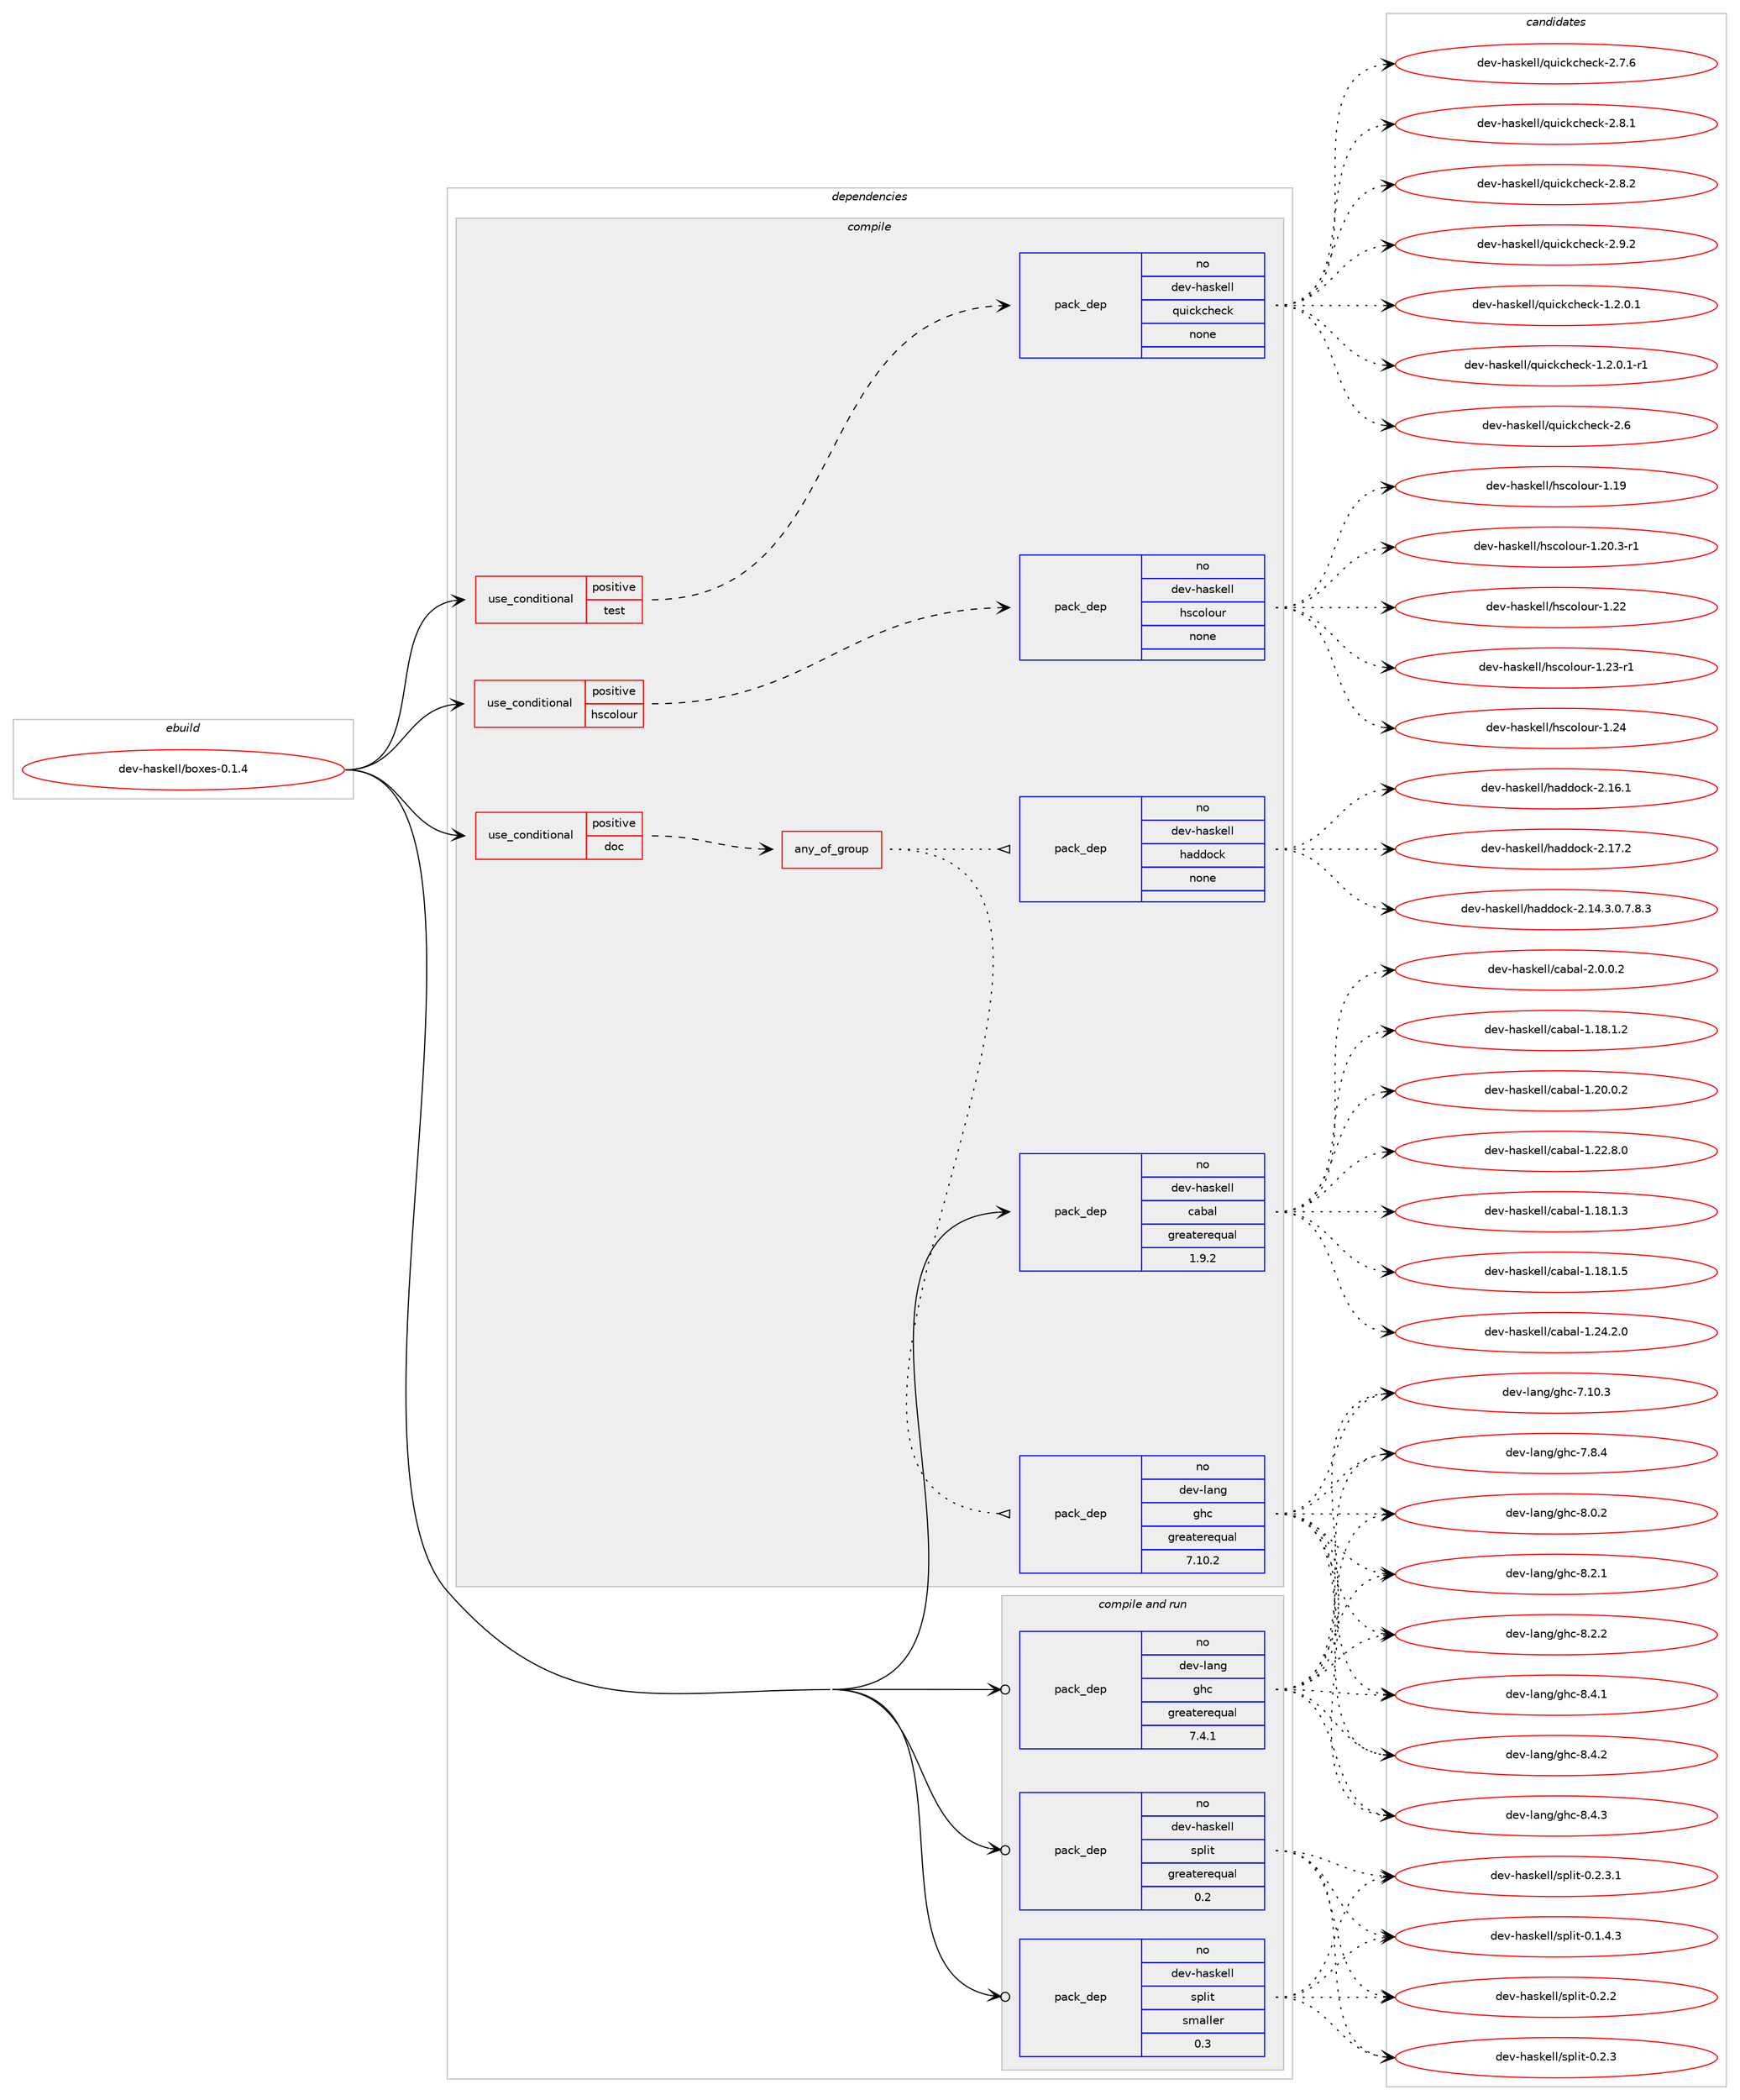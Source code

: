 digraph prolog {

# *************
# Graph options
# *************

newrank=true;
concentrate=true;
compound=true;
graph [rankdir=LR,fontname=Helvetica,fontsize=10,ranksep=1.5];#, ranksep=2.5, nodesep=0.2];
edge  [arrowhead=vee];
node  [fontname=Helvetica,fontsize=10];

# **********
# The ebuild
# **********

subgraph cluster_leftcol {
color=gray;
rank=same;
label=<<i>ebuild</i>>;
id [label="dev-haskell/boxes-0.1.4", color=red, width=4, href="../dev-haskell/boxes-0.1.4.svg"];
}

# ****************
# The dependencies
# ****************

subgraph cluster_midcol {
color=gray;
label=<<i>dependencies</i>>;
subgraph cluster_compile {
fillcolor="#eeeeee";
style=filled;
label=<<i>compile</i>>;
subgraph cond358807 {
dependency1327606 [label=<<TABLE BORDER="0" CELLBORDER="1" CELLSPACING="0" CELLPADDING="4"><TR><TD ROWSPAN="3" CELLPADDING="10">use_conditional</TD></TR><TR><TD>positive</TD></TR><TR><TD>doc</TD></TR></TABLE>>, shape=none, color=red];
subgraph any20607 {
dependency1327607 [label=<<TABLE BORDER="0" CELLBORDER="1" CELLSPACING="0" CELLPADDING="4"><TR><TD CELLPADDING="10">any_of_group</TD></TR></TABLE>>, shape=none, color=red];subgraph pack947640 {
dependency1327608 [label=<<TABLE BORDER="0" CELLBORDER="1" CELLSPACING="0" CELLPADDING="4" WIDTH="220"><TR><TD ROWSPAN="6" CELLPADDING="30">pack_dep</TD></TR><TR><TD WIDTH="110">no</TD></TR><TR><TD>dev-haskell</TD></TR><TR><TD>haddock</TD></TR><TR><TD>none</TD></TR><TR><TD></TD></TR></TABLE>>, shape=none, color=blue];
}
dependency1327607:e -> dependency1327608:w [weight=20,style="dotted",arrowhead="oinv"];
subgraph pack947641 {
dependency1327609 [label=<<TABLE BORDER="0" CELLBORDER="1" CELLSPACING="0" CELLPADDING="4" WIDTH="220"><TR><TD ROWSPAN="6" CELLPADDING="30">pack_dep</TD></TR><TR><TD WIDTH="110">no</TD></TR><TR><TD>dev-lang</TD></TR><TR><TD>ghc</TD></TR><TR><TD>greaterequal</TD></TR><TR><TD>7.10.2</TD></TR></TABLE>>, shape=none, color=blue];
}
dependency1327607:e -> dependency1327609:w [weight=20,style="dotted",arrowhead="oinv"];
}
dependency1327606:e -> dependency1327607:w [weight=20,style="dashed",arrowhead="vee"];
}
id:e -> dependency1327606:w [weight=20,style="solid",arrowhead="vee"];
subgraph cond358808 {
dependency1327610 [label=<<TABLE BORDER="0" CELLBORDER="1" CELLSPACING="0" CELLPADDING="4"><TR><TD ROWSPAN="3" CELLPADDING="10">use_conditional</TD></TR><TR><TD>positive</TD></TR><TR><TD>hscolour</TD></TR></TABLE>>, shape=none, color=red];
subgraph pack947642 {
dependency1327611 [label=<<TABLE BORDER="0" CELLBORDER="1" CELLSPACING="0" CELLPADDING="4" WIDTH="220"><TR><TD ROWSPAN="6" CELLPADDING="30">pack_dep</TD></TR><TR><TD WIDTH="110">no</TD></TR><TR><TD>dev-haskell</TD></TR><TR><TD>hscolour</TD></TR><TR><TD>none</TD></TR><TR><TD></TD></TR></TABLE>>, shape=none, color=blue];
}
dependency1327610:e -> dependency1327611:w [weight=20,style="dashed",arrowhead="vee"];
}
id:e -> dependency1327610:w [weight=20,style="solid",arrowhead="vee"];
subgraph cond358809 {
dependency1327612 [label=<<TABLE BORDER="0" CELLBORDER="1" CELLSPACING="0" CELLPADDING="4"><TR><TD ROWSPAN="3" CELLPADDING="10">use_conditional</TD></TR><TR><TD>positive</TD></TR><TR><TD>test</TD></TR></TABLE>>, shape=none, color=red];
subgraph pack947643 {
dependency1327613 [label=<<TABLE BORDER="0" CELLBORDER="1" CELLSPACING="0" CELLPADDING="4" WIDTH="220"><TR><TD ROWSPAN="6" CELLPADDING="30">pack_dep</TD></TR><TR><TD WIDTH="110">no</TD></TR><TR><TD>dev-haskell</TD></TR><TR><TD>quickcheck</TD></TR><TR><TD>none</TD></TR><TR><TD></TD></TR></TABLE>>, shape=none, color=blue];
}
dependency1327612:e -> dependency1327613:w [weight=20,style="dashed",arrowhead="vee"];
}
id:e -> dependency1327612:w [weight=20,style="solid",arrowhead="vee"];
subgraph pack947644 {
dependency1327614 [label=<<TABLE BORDER="0" CELLBORDER="1" CELLSPACING="0" CELLPADDING="4" WIDTH="220"><TR><TD ROWSPAN="6" CELLPADDING="30">pack_dep</TD></TR><TR><TD WIDTH="110">no</TD></TR><TR><TD>dev-haskell</TD></TR><TR><TD>cabal</TD></TR><TR><TD>greaterequal</TD></TR><TR><TD>1.9.2</TD></TR></TABLE>>, shape=none, color=blue];
}
id:e -> dependency1327614:w [weight=20,style="solid",arrowhead="vee"];
}
subgraph cluster_compileandrun {
fillcolor="#eeeeee";
style=filled;
label=<<i>compile and run</i>>;
subgraph pack947645 {
dependency1327615 [label=<<TABLE BORDER="0" CELLBORDER="1" CELLSPACING="0" CELLPADDING="4" WIDTH="220"><TR><TD ROWSPAN="6" CELLPADDING="30">pack_dep</TD></TR><TR><TD WIDTH="110">no</TD></TR><TR><TD>dev-haskell</TD></TR><TR><TD>split</TD></TR><TR><TD>greaterequal</TD></TR><TR><TD>0.2</TD></TR></TABLE>>, shape=none, color=blue];
}
id:e -> dependency1327615:w [weight=20,style="solid",arrowhead="odotvee"];
subgraph pack947646 {
dependency1327616 [label=<<TABLE BORDER="0" CELLBORDER="1" CELLSPACING="0" CELLPADDING="4" WIDTH="220"><TR><TD ROWSPAN="6" CELLPADDING="30">pack_dep</TD></TR><TR><TD WIDTH="110">no</TD></TR><TR><TD>dev-haskell</TD></TR><TR><TD>split</TD></TR><TR><TD>smaller</TD></TR><TR><TD>0.3</TD></TR></TABLE>>, shape=none, color=blue];
}
id:e -> dependency1327616:w [weight=20,style="solid",arrowhead="odotvee"];
subgraph pack947647 {
dependency1327617 [label=<<TABLE BORDER="0" CELLBORDER="1" CELLSPACING="0" CELLPADDING="4" WIDTH="220"><TR><TD ROWSPAN="6" CELLPADDING="30">pack_dep</TD></TR><TR><TD WIDTH="110">no</TD></TR><TR><TD>dev-lang</TD></TR><TR><TD>ghc</TD></TR><TR><TD>greaterequal</TD></TR><TR><TD>7.4.1</TD></TR></TABLE>>, shape=none, color=blue];
}
id:e -> dependency1327617:w [weight=20,style="solid",arrowhead="odotvee"];
}
subgraph cluster_run {
fillcolor="#eeeeee";
style=filled;
label=<<i>run</i>>;
}
}

# **************
# The candidates
# **************

subgraph cluster_choices {
rank=same;
color=gray;
label=<<i>candidates</i>>;

subgraph choice947640 {
color=black;
nodesep=1;
choice1001011184510497115107101108108471049710010011199107455046495246514648465546564651 [label="dev-haskell/haddock-2.14.3.0.7.8.3", color=red, width=4,href="../dev-haskell/haddock-2.14.3.0.7.8.3.svg"];
choice100101118451049711510710110810847104971001001119910745504649544649 [label="dev-haskell/haddock-2.16.1", color=red, width=4,href="../dev-haskell/haddock-2.16.1.svg"];
choice100101118451049711510710110810847104971001001119910745504649554650 [label="dev-haskell/haddock-2.17.2", color=red, width=4,href="../dev-haskell/haddock-2.17.2.svg"];
dependency1327608:e -> choice1001011184510497115107101108108471049710010011199107455046495246514648465546564651:w [style=dotted,weight="100"];
dependency1327608:e -> choice100101118451049711510710110810847104971001001119910745504649544649:w [style=dotted,weight="100"];
dependency1327608:e -> choice100101118451049711510710110810847104971001001119910745504649554650:w [style=dotted,weight="100"];
}
subgraph choice947641 {
color=black;
nodesep=1;
choice1001011184510897110103471031049945554649484651 [label="dev-lang/ghc-7.10.3", color=red, width=4,href="../dev-lang/ghc-7.10.3.svg"];
choice10010111845108971101034710310499455546564652 [label="dev-lang/ghc-7.8.4", color=red, width=4,href="../dev-lang/ghc-7.8.4.svg"];
choice10010111845108971101034710310499455646484650 [label="dev-lang/ghc-8.0.2", color=red, width=4,href="../dev-lang/ghc-8.0.2.svg"];
choice10010111845108971101034710310499455646504649 [label="dev-lang/ghc-8.2.1", color=red, width=4,href="../dev-lang/ghc-8.2.1.svg"];
choice10010111845108971101034710310499455646504650 [label="dev-lang/ghc-8.2.2", color=red, width=4,href="../dev-lang/ghc-8.2.2.svg"];
choice10010111845108971101034710310499455646524649 [label="dev-lang/ghc-8.4.1", color=red, width=4,href="../dev-lang/ghc-8.4.1.svg"];
choice10010111845108971101034710310499455646524650 [label="dev-lang/ghc-8.4.2", color=red, width=4,href="../dev-lang/ghc-8.4.2.svg"];
choice10010111845108971101034710310499455646524651 [label="dev-lang/ghc-8.4.3", color=red, width=4,href="../dev-lang/ghc-8.4.3.svg"];
dependency1327609:e -> choice1001011184510897110103471031049945554649484651:w [style=dotted,weight="100"];
dependency1327609:e -> choice10010111845108971101034710310499455546564652:w [style=dotted,weight="100"];
dependency1327609:e -> choice10010111845108971101034710310499455646484650:w [style=dotted,weight="100"];
dependency1327609:e -> choice10010111845108971101034710310499455646504649:w [style=dotted,weight="100"];
dependency1327609:e -> choice10010111845108971101034710310499455646504650:w [style=dotted,weight="100"];
dependency1327609:e -> choice10010111845108971101034710310499455646524649:w [style=dotted,weight="100"];
dependency1327609:e -> choice10010111845108971101034710310499455646524650:w [style=dotted,weight="100"];
dependency1327609:e -> choice10010111845108971101034710310499455646524651:w [style=dotted,weight="100"];
}
subgraph choice947642 {
color=black;
nodesep=1;
choice100101118451049711510710110810847104115991111081111171144549464957 [label="dev-haskell/hscolour-1.19", color=red, width=4,href="../dev-haskell/hscolour-1.19.svg"];
choice10010111845104971151071011081084710411599111108111117114454946504846514511449 [label="dev-haskell/hscolour-1.20.3-r1", color=red, width=4,href="../dev-haskell/hscolour-1.20.3-r1.svg"];
choice100101118451049711510710110810847104115991111081111171144549465050 [label="dev-haskell/hscolour-1.22", color=red, width=4,href="../dev-haskell/hscolour-1.22.svg"];
choice1001011184510497115107101108108471041159911110811111711445494650514511449 [label="dev-haskell/hscolour-1.23-r1", color=red, width=4,href="../dev-haskell/hscolour-1.23-r1.svg"];
choice100101118451049711510710110810847104115991111081111171144549465052 [label="dev-haskell/hscolour-1.24", color=red, width=4,href="../dev-haskell/hscolour-1.24.svg"];
dependency1327611:e -> choice100101118451049711510710110810847104115991111081111171144549464957:w [style=dotted,weight="100"];
dependency1327611:e -> choice10010111845104971151071011081084710411599111108111117114454946504846514511449:w [style=dotted,weight="100"];
dependency1327611:e -> choice100101118451049711510710110810847104115991111081111171144549465050:w [style=dotted,weight="100"];
dependency1327611:e -> choice1001011184510497115107101108108471041159911110811111711445494650514511449:w [style=dotted,weight="100"];
dependency1327611:e -> choice100101118451049711510710110810847104115991111081111171144549465052:w [style=dotted,weight="100"];
}
subgraph choice947643 {
color=black;
nodesep=1;
choice1001011184510497115107101108108471131171059910799104101991074549465046484649 [label="dev-haskell/quickcheck-1.2.0.1", color=red, width=4,href="../dev-haskell/quickcheck-1.2.0.1.svg"];
choice10010111845104971151071011081084711311710599107991041019910745494650464846494511449 [label="dev-haskell/quickcheck-1.2.0.1-r1", color=red, width=4,href="../dev-haskell/quickcheck-1.2.0.1-r1.svg"];
choice10010111845104971151071011081084711311710599107991041019910745504654 [label="dev-haskell/quickcheck-2.6", color=red, width=4,href="../dev-haskell/quickcheck-2.6.svg"];
choice100101118451049711510710110810847113117105991079910410199107455046554654 [label="dev-haskell/quickcheck-2.7.6", color=red, width=4,href="../dev-haskell/quickcheck-2.7.6.svg"];
choice100101118451049711510710110810847113117105991079910410199107455046564649 [label="dev-haskell/quickcheck-2.8.1", color=red, width=4,href="../dev-haskell/quickcheck-2.8.1.svg"];
choice100101118451049711510710110810847113117105991079910410199107455046564650 [label="dev-haskell/quickcheck-2.8.2", color=red, width=4,href="../dev-haskell/quickcheck-2.8.2.svg"];
choice100101118451049711510710110810847113117105991079910410199107455046574650 [label="dev-haskell/quickcheck-2.9.2", color=red, width=4,href="../dev-haskell/quickcheck-2.9.2.svg"];
dependency1327613:e -> choice1001011184510497115107101108108471131171059910799104101991074549465046484649:w [style=dotted,weight="100"];
dependency1327613:e -> choice10010111845104971151071011081084711311710599107991041019910745494650464846494511449:w [style=dotted,weight="100"];
dependency1327613:e -> choice10010111845104971151071011081084711311710599107991041019910745504654:w [style=dotted,weight="100"];
dependency1327613:e -> choice100101118451049711510710110810847113117105991079910410199107455046554654:w [style=dotted,weight="100"];
dependency1327613:e -> choice100101118451049711510710110810847113117105991079910410199107455046564649:w [style=dotted,weight="100"];
dependency1327613:e -> choice100101118451049711510710110810847113117105991079910410199107455046564650:w [style=dotted,weight="100"];
dependency1327613:e -> choice100101118451049711510710110810847113117105991079910410199107455046574650:w [style=dotted,weight="100"];
}
subgraph choice947644 {
color=black;
nodesep=1;
choice10010111845104971151071011081084799979897108454946495646494650 [label="dev-haskell/cabal-1.18.1.2", color=red, width=4,href="../dev-haskell/cabal-1.18.1.2.svg"];
choice10010111845104971151071011081084799979897108454946495646494651 [label="dev-haskell/cabal-1.18.1.3", color=red, width=4,href="../dev-haskell/cabal-1.18.1.3.svg"];
choice10010111845104971151071011081084799979897108454946495646494653 [label="dev-haskell/cabal-1.18.1.5", color=red, width=4,href="../dev-haskell/cabal-1.18.1.5.svg"];
choice10010111845104971151071011081084799979897108454946504846484650 [label="dev-haskell/cabal-1.20.0.2", color=red, width=4,href="../dev-haskell/cabal-1.20.0.2.svg"];
choice10010111845104971151071011081084799979897108454946505046564648 [label="dev-haskell/cabal-1.22.8.0", color=red, width=4,href="../dev-haskell/cabal-1.22.8.0.svg"];
choice10010111845104971151071011081084799979897108454946505246504648 [label="dev-haskell/cabal-1.24.2.0", color=red, width=4,href="../dev-haskell/cabal-1.24.2.0.svg"];
choice100101118451049711510710110810847999798971084550464846484650 [label="dev-haskell/cabal-2.0.0.2", color=red, width=4,href="../dev-haskell/cabal-2.0.0.2.svg"];
dependency1327614:e -> choice10010111845104971151071011081084799979897108454946495646494650:w [style=dotted,weight="100"];
dependency1327614:e -> choice10010111845104971151071011081084799979897108454946495646494651:w [style=dotted,weight="100"];
dependency1327614:e -> choice10010111845104971151071011081084799979897108454946495646494653:w [style=dotted,weight="100"];
dependency1327614:e -> choice10010111845104971151071011081084799979897108454946504846484650:w [style=dotted,weight="100"];
dependency1327614:e -> choice10010111845104971151071011081084799979897108454946505046564648:w [style=dotted,weight="100"];
dependency1327614:e -> choice10010111845104971151071011081084799979897108454946505246504648:w [style=dotted,weight="100"];
dependency1327614:e -> choice100101118451049711510710110810847999798971084550464846484650:w [style=dotted,weight="100"];
}
subgraph choice947645 {
color=black;
nodesep=1;
choice1001011184510497115107101108108471151121081051164548464946524651 [label="dev-haskell/split-0.1.4.3", color=red, width=4,href="../dev-haskell/split-0.1.4.3.svg"];
choice100101118451049711510710110810847115112108105116454846504650 [label="dev-haskell/split-0.2.2", color=red, width=4,href="../dev-haskell/split-0.2.2.svg"];
choice100101118451049711510710110810847115112108105116454846504651 [label="dev-haskell/split-0.2.3", color=red, width=4,href="../dev-haskell/split-0.2.3.svg"];
choice1001011184510497115107101108108471151121081051164548465046514649 [label="dev-haskell/split-0.2.3.1", color=red, width=4,href="../dev-haskell/split-0.2.3.1.svg"];
dependency1327615:e -> choice1001011184510497115107101108108471151121081051164548464946524651:w [style=dotted,weight="100"];
dependency1327615:e -> choice100101118451049711510710110810847115112108105116454846504650:w [style=dotted,weight="100"];
dependency1327615:e -> choice100101118451049711510710110810847115112108105116454846504651:w [style=dotted,weight="100"];
dependency1327615:e -> choice1001011184510497115107101108108471151121081051164548465046514649:w [style=dotted,weight="100"];
}
subgraph choice947646 {
color=black;
nodesep=1;
choice1001011184510497115107101108108471151121081051164548464946524651 [label="dev-haskell/split-0.1.4.3", color=red, width=4,href="../dev-haskell/split-0.1.4.3.svg"];
choice100101118451049711510710110810847115112108105116454846504650 [label="dev-haskell/split-0.2.2", color=red, width=4,href="../dev-haskell/split-0.2.2.svg"];
choice100101118451049711510710110810847115112108105116454846504651 [label="dev-haskell/split-0.2.3", color=red, width=4,href="../dev-haskell/split-0.2.3.svg"];
choice1001011184510497115107101108108471151121081051164548465046514649 [label="dev-haskell/split-0.2.3.1", color=red, width=4,href="../dev-haskell/split-0.2.3.1.svg"];
dependency1327616:e -> choice1001011184510497115107101108108471151121081051164548464946524651:w [style=dotted,weight="100"];
dependency1327616:e -> choice100101118451049711510710110810847115112108105116454846504650:w [style=dotted,weight="100"];
dependency1327616:e -> choice100101118451049711510710110810847115112108105116454846504651:w [style=dotted,weight="100"];
dependency1327616:e -> choice1001011184510497115107101108108471151121081051164548465046514649:w [style=dotted,weight="100"];
}
subgraph choice947647 {
color=black;
nodesep=1;
choice1001011184510897110103471031049945554649484651 [label="dev-lang/ghc-7.10.3", color=red, width=4,href="../dev-lang/ghc-7.10.3.svg"];
choice10010111845108971101034710310499455546564652 [label="dev-lang/ghc-7.8.4", color=red, width=4,href="../dev-lang/ghc-7.8.4.svg"];
choice10010111845108971101034710310499455646484650 [label="dev-lang/ghc-8.0.2", color=red, width=4,href="../dev-lang/ghc-8.0.2.svg"];
choice10010111845108971101034710310499455646504649 [label="dev-lang/ghc-8.2.1", color=red, width=4,href="../dev-lang/ghc-8.2.1.svg"];
choice10010111845108971101034710310499455646504650 [label="dev-lang/ghc-8.2.2", color=red, width=4,href="../dev-lang/ghc-8.2.2.svg"];
choice10010111845108971101034710310499455646524649 [label="dev-lang/ghc-8.4.1", color=red, width=4,href="../dev-lang/ghc-8.4.1.svg"];
choice10010111845108971101034710310499455646524650 [label="dev-lang/ghc-8.4.2", color=red, width=4,href="../dev-lang/ghc-8.4.2.svg"];
choice10010111845108971101034710310499455646524651 [label="dev-lang/ghc-8.4.3", color=red, width=4,href="../dev-lang/ghc-8.4.3.svg"];
dependency1327617:e -> choice1001011184510897110103471031049945554649484651:w [style=dotted,weight="100"];
dependency1327617:e -> choice10010111845108971101034710310499455546564652:w [style=dotted,weight="100"];
dependency1327617:e -> choice10010111845108971101034710310499455646484650:w [style=dotted,weight="100"];
dependency1327617:e -> choice10010111845108971101034710310499455646504649:w [style=dotted,weight="100"];
dependency1327617:e -> choice10010111845108971101034710310499455646504650:w [style=dotted,weight="100"];
dependency1327617:e -> choice10010111845108971101034710310499455646524649:w [style=dotted,weight="100"];
dependency1327617:e -> choice10010111845108971101034710310499455646524650:w [style=dotted,weight="100"];
dependency1327617:e -> choice10010111845108971101034710310499455646524651:w [style=dotted,weight="100"];
}
}

}

